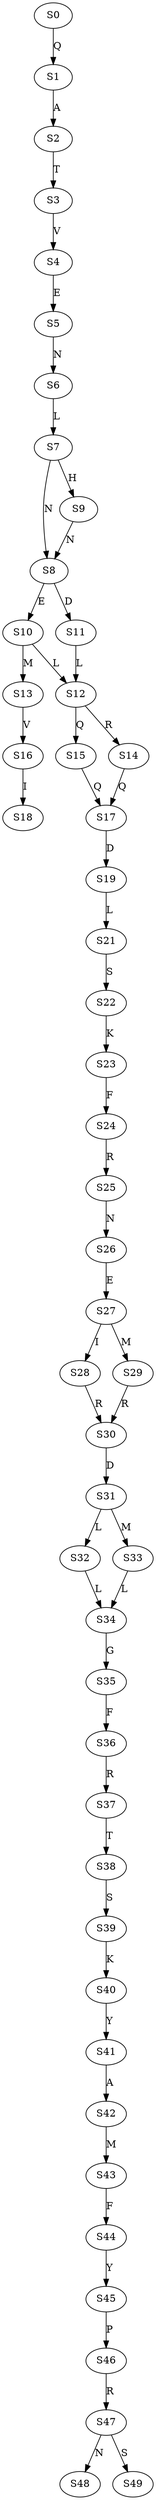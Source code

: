 strict digraph  {
	S0 -> S1 [ label = Q ];
	S1 -> S2 [ label = A ];
	S2 -> S3 [ label = T ];
	S3 -> S4 [ label = V ];
	S4 -> S5 [ label = E ];
	S5 -> S6 [ label = N ];
	S6 -> S7 [ label = L ];
	S7 -> S8 [ label = N ];
	S7 -> S9 [ label = H ];
	S8 -> S10 [ label = E ];
	S8 -> S11 [ label = D ];
	S9 -> S8 [ label = N ];
	S10 -> S12 [ label = L ];
	S10 -> S13 [ label = M ];
	S11 -> S12 [ label = L ];
	S12 -> S14 [ label = R ];
	S12 -> S15 [ label = Q ];
	S13 -> S16 [ label = V ];
	S14 -> S17 [ label = Q ];
	S15 -> S17 [ label = Q ];
	S16 -> S18 [ label = I ];
	S17 -> S19 [ label = D ];
	S19 -> S21 [ label = L ];
	S21 -> S22 [ label = S ];
	S22 -> S23 [ label = K ];
	S23 -> S24 [ label = F ];
	S24 -> S25 [ label = R ];
	S25 -> S26 [ label = N ];
	S26 -> S27 [ label = E ];
	S27 -> S28 [ label = I ];
	S27 -> S29 [ label = M ];
	S28 -> S30 [ label = R ];
	S29 -> S30 [ label = R ];
	S30 -> S31 [ label = D ];
	S31 -> S32 [ label = L ];
	S31 -> S33 [ label = M ];
	S32 -> S34 [ label = L ];
	S33 -> S34 [ label = L ];
	S34 -> S35 [ label = G ];
	S35 -> S36 [ label = F ];
	S36 -> S37 [ label = R ];
	S37 -> S38 [ label = T ];
	S38 -> S39 [ label = S ];
	S39 -> S40 [ label = K ];
	S40 -> S41 [ label = Y ];
	S41 -> S42 [ label = A ];
	S42 -> S43 [ label = M ];
	S43 -> S44 [ label = F ];
	S44 -> S45 [ label = Y ];
	S45 -> S46 [ label = P ];
	S46 -> S47 [ label = R ];
	S47 -> S48 [ label = N ];
	S47 -> S49 [ label = S ];
}
